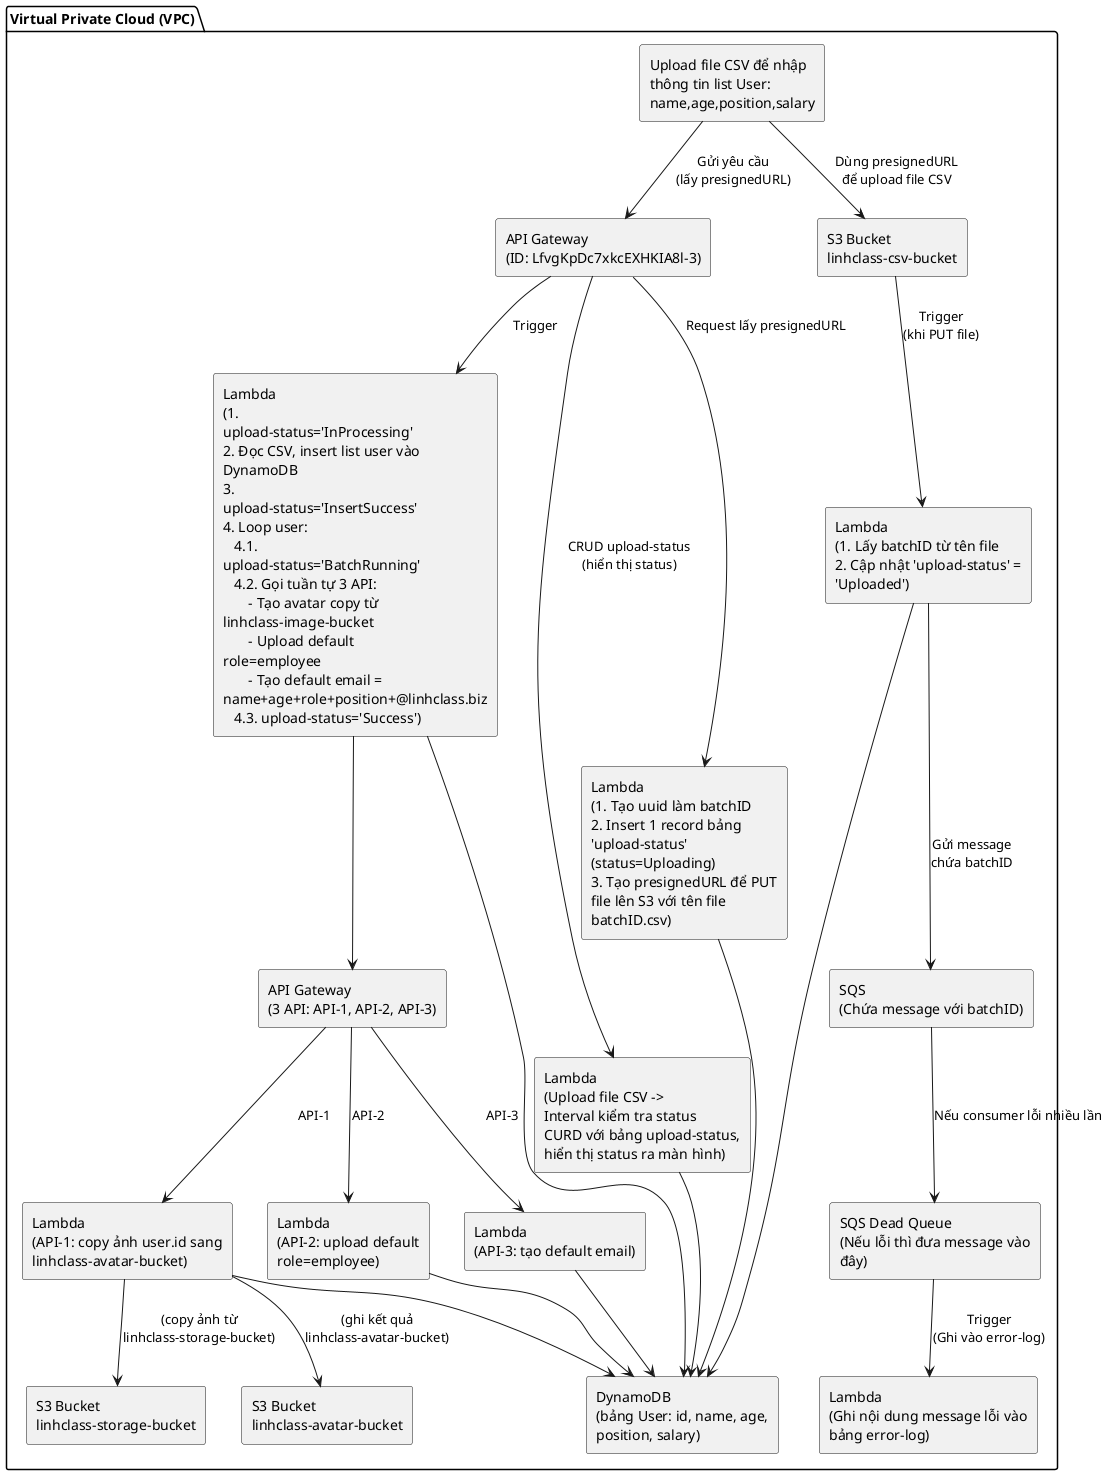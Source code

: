 @startuml

' Tùy chọn: đặt kích thước, phông chữ, v.v.
skinparam wrapWidth 200
skinparam defaultFontName "Arial"

package "Virtual Private Cloud (VPC)" as VPC {
  ' --- Danh sách các Node/Shape chính ---

  ' 1) Upload file CSV -> Workstation client
  rectangle "Upload file CSV để nhập thông tin list User:\nname,age,position,salary" as LfvgKpDc7xkcEXHKIA8l_2

  ' 2) API Gateway (để lấy presignedURL, vv.)
  rectangle "API Gateway\n(ID: LfvgKpDc7xkcEXHKIA8l-3)" as LfvgKpDc7xkcEXHKIA8l_3

  ' 3) Lambda: Tạo uuid, insert upload-status, tạo presignedURL
  rectangle "Lambda\n(1. Tạo uuid làm batchID\n2. Insert 1 record bảng 'upload-status' (status=Uploading)\n3. Tạo presignedURL để PUT file lên S3 với tên file batchID.csv)" as LfvgKpDc7xkcEXHKIA8l_5

  ' 4) S3 Bucket linhclass-csv-bucket
  rectangle "S3 Bucket\nlinhclass-csv-bucket" as LfvgKpDc7xkcEXHKIA8l_15

  ' 5) Lambda: (khi PUT file xong)
  rectangle "Lambda\n(1. Lấy batchID từ tên file\n2. Cập nhật 'upload-status' = 'Uploaded')" as Rgz0pEvmM_Z_5pAdNfYd_1

  ' 6) SQS (hàng đợi thường)
  rectangle "SQS\n(Chứa message với batchID)" as Rgz0pEvmM_Z_5pAdNfYd_3

  ' 7) Lambda (thao tác CRUD với bảng upload-status,...)
  rectangle "Lambda\n(Upload file CSV ->\nInterval kiểm tra status\nCURD với bảng upload-status,\nhiển thị status ra màn hình)" as Rgz0pEvmM_Z_5pAdNfYd_10

  ' 8) Lambda (Xử lý chính: đọc CSV, insert User, gọi batch API,...)
  rectangle "Lambda\n(1. upload-status='InProcessing'\n2. Đọc CSV, insert list user vào DynamoDB\n3. upload-status='InsertSuccess'\n4. Loop user:\n   4.1. upload-status='BatchRunning'\n   4.2. Gọi tuần tự 3 API:\n       - Tạo avatar copy từ linhclass-image-bucket\n       - Upload default role=employee\n       - Tạo default email = name+age+role+position+@linhclass.biz\n   4.3. upload-status='Success')" as Rgz0pEvmM_Z_5pAdNfYd_11

  ' 9) API Gateway (đại diện cho 3 API sẽ được gọi tuần tự)
  rectangle "API Gateway\n(3 API: API-1, API-2, API-3)" as Rgz0pEvmM_Z_5pAdNfYd_13

  ' 10) Lambda (API-1)
  rectangle "Lambda\n(API-1: copy ảnh user.id sang linhclass-avatar-bucket)" as Rgz0pEvmM_Z_5pAdNfYd_15

  ' 11) Lambda (API-3)
  rectangle "Lambda\n(API-3: tạo default email)" as Rgz0pEvmM_Z_5pAdNfYd_16

  ' 12) Lambda (API-2)
  rectangle "Lambda\n(API-2: upload default role=employee)" as Rgz0pEvmM_Z_5pAdNfYd_17

  ' 13) S3 Bucket linhclass-storage-bucket (minh hoạ copy ảnh)
  rectangle "S3 Bucket\nlinhclass-storage-bucket" as Rgz0pEvmM_Z_5pAdNfYd_22

  ' 14) S3 Bucket linhclass-avatar-bucket (đích copy avatar)
  rectangle "S3 Bucket\nlinhclass-avatar-bucket" as Rgz0pEvmM_Z_5pAdNfYd_25

  ' 15) DynamoDB bảng User
  rectangle "DynamoDB\n(bảng User: id, name, age, position, salary)" as Rgz0pEvmM_Z_5pAdNfYd_27

  ' 16) SQS Dead Queue
  rectangle "SQS Dead Queue\n(Nếu lỗi thì đưa message vào đây)" as a1ai3qgqUmOhnBx0p0sf_1

  ' 17) Lambda (xử lý message lỗi)
  rectangle "Lambda\n(Ghi nội dung message lỗi vào bảng error-log)" as a1ai3qgqUmOhnBx0p0sf_3

}

' --- Liên kết (Edges) kèm nhãn nếu có ---
' 1) Client -> API Gateway (để lấy presignedURL)
LfvgKpDc7xkcEXHKIA8l_2 --> LfvgKpDc7xkcEXHKIA8l_3 : "Gửi yêu cầu\n(lấy presignedURL)"

' 2) API Gateway -> Lambda (tạo uuid, insert status, tạo presignedURL)
LfvgKpDc7xkcEXHKIA8l_3 --> LfvgKpDc7xkcEXHKIA8l_5 : "Request lấy presignedURL"

' 3) Client -> S3 Bucket (PUT file CSV) bằng presignedURL
LfvgKpDc7xkcEXHKIA8l_2 --> LfvgKpDc7xkcEXHKIA8l_15 : "Dùng presignedURL\nđể upload file CSV"

' 4) S3 Bucket -> Lambda (trigger khi PUT file xong)
LfvgKpDc7xkcEXHKIA8l_15 --> Rgz0pEvmM_Z_5pAdNfYd_1 : "Trigger\n(khi PUT file)"

' 5) Lambda (khi upload xong) -> SQS (gửi batchID)
Rgz0pEvmM_Z_5pAdNfYd_1 --> Rgz0pEvmM_Z_5pAdNfYd_3 : "Gửi message\nchứa batchID"

' 6) SQS -> SQS Dead Queue (nếu xử lý message bị lỗi)
Rgz0pEvmM_Z_5pAdNfYd_3 --> a1ai3qgqUmOhnBx0p0sf_1 : "Nếu consumer lỗi nhiều lần"

' 7) Dead Queue -> Lambda (ghi log error)
a1ai3qgqUmOhnBx0p0sf_1 --> a1ai3qgqUmOhnBx0p0sf_3 : "Trigger\n(Ghi vào error-log)"

' 8) API Gateway -> Lambda (CRUD bảng upload-status, hiển thị status)
LfvgKpDc7xkcEXHKIA8l_3 --> Rgz0pEvmM_Z_5pAdNfYd_10 : "CRUD upload-status\n(hiển thị status)"

' 9) API Gateway -> Lambda (chính, đọc CSV, insert DB, call 3 batch API)
LfvgKpDc7xkcEXHKIA8l_3 --> Rgz0pEvmM_Z_5pAdNfYd_11 : "Trigger"

' 10) Lambda (chính) -> API Gateway (3 API con)
Rgz0pEvmM_Z_5pAdNfYd_11 --> Rgz0pEvmM_Z_5pAdNfYd_13

' 11) Từ API Gateway đến 3 Lambda con (API-1, 2, 3)
Rgz0pEvmM_Z_5pAdNfYd_13 --> Rgz0pEvmM_Z_5pAdNfYd_15 : "API-1"
Rgz0pEvmM_Z_5pAdNfYd_13 --> Rgz0pEvmM_Z_5pAdNfYd_17 : "API-2"
Rgz0pEvmM_Z_5pAdNfYd_13 --> Rgz0pEvmM_Z_5pAdNfYd_16 : "API-3"

' 12) Lambda (API-1) -> S3 Buckets
Rgz0pEvmM_Z_5pAdNfYd_15 --> Rgz0pEvmM_Z_5pAdNfYd_22 : "(copy ảnh từ\nlinhclass-storage-bucket)"
Rgz0pEvmM_Z_5pAdNfYd_15 --> Rgz0pEvmM_Z_5pAdNfYd_25 : "(ghi kết quả\nlinhclass-avatar-bucket)"

' 13) Một số Lambda -> DynamoDB (insert user, cập nhật upload-status,...)
LfvgKpDc7xkcEXHKIA8l_5 --> Rgz0pEvmM_Z_5pAdNfYd_27
Rgz0pEvmM_Z_5pAdNfYd_1 --> Rgz0pEvmM_Z_5pAdNfYd_27
Rgz0pEvmM_Z_5pAdNfYd_10 --> Rgz0pEvmM_Z_5pAdNfYd_27
Rgz0pEvmM_Z_5pAdNfYd_11 --> Rgz0pEvmM_Z_5pAdNfYd_27
Rgz0pEvmM_Z_5pAdNfYd_15 --> Rgz0pEvmM_Z_5pAdNfYd_27
Rgz0pEvmM_Z_5pAdNfYd_16 --> Rgz0pEvmM_Z_5pAdNfYd_27
Rgz0pEvmM_Z_5pAdNfYd_17 --> Rgz0pEvmM_Z_5pAdNfYd_27

@enduml
